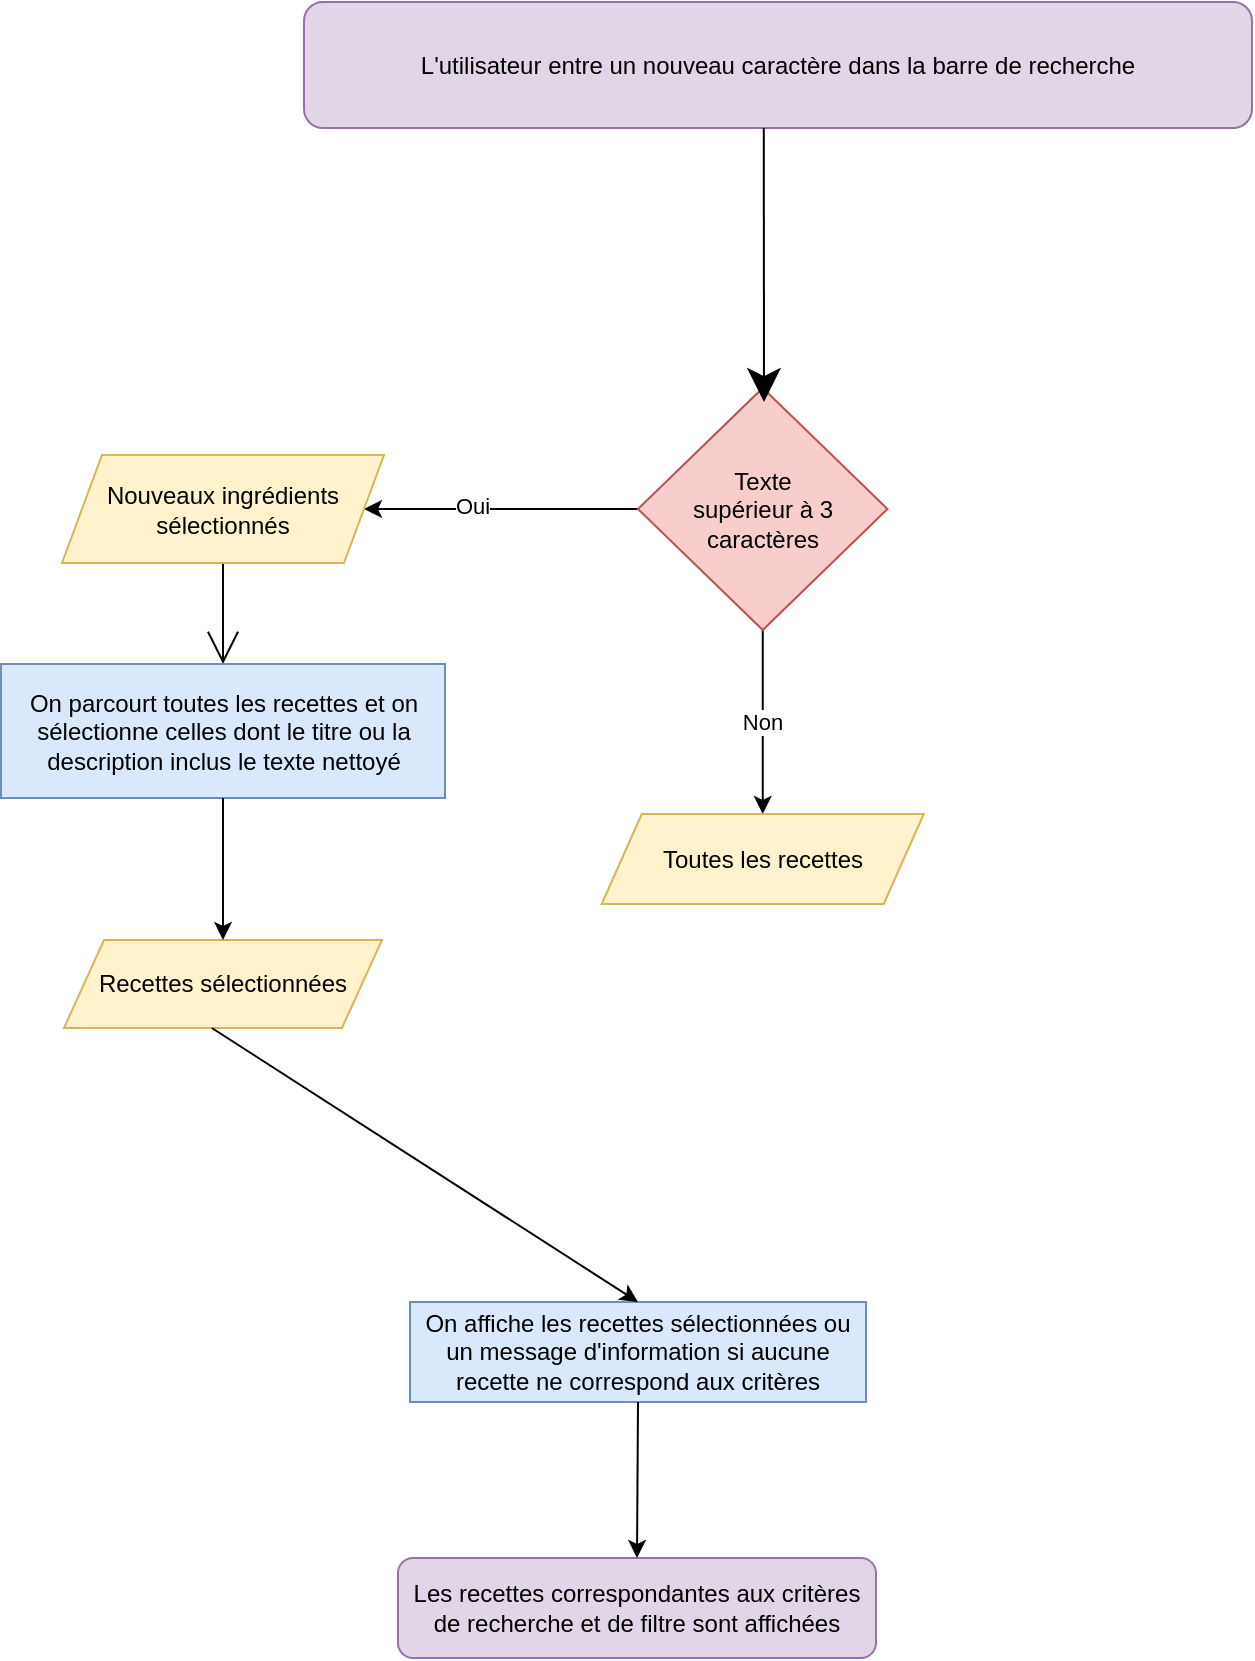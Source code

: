 <mxfile version="15.3.5" type="github">
  <diagram id="p0ud0MAioigI1QmwYaOK" name="Page-1">
    <mxGraphModel dx="1662" dy="772" grid="0" gridSize="10" guides="1" tooltips="1" connect="1" arrows="1" fold="1" page="1" pageScale="1" pageWidth="827" pageHeight="1169" math="0" shadow="0">
      <root>
        <mxCell id="0" />
        <mxCell id="1" parent="0" />
        <mxCell id="00zOwYUux_PG11NLb3bL-1" value="&lt;span&gt;L&#39;utilisateur entre un nouveau caractère dans la barre de recherche&lt;/span&gt;" style="rounded=1;whiteSpace=wrap;html=1;fillColor=#e1d5e7;strokeColor=#9673a6;" parent="1" vertex="1">
          <mxGeometry x="247" y="124" width="474" height="63" as="geometry" />
        </mxCell>
        <mxCell id="00zOwYUux_PG11NLb3bL-12" value="" style="endArrow=classic;html=1;exitX=0;exitY=0.5;exitDx=0;exitDy=0;entryX=1;entryY=0.5;entryDx=0;entryDy=0;" parent="1" source="00zOwYUux_PG11NLb3bL-50" edge="1" target="00zOwYUux_PG11NLb3bL-16">
          <mxGeometry width="50" height="50" relative="1" as="geometry">
            <mxPoint x="368" y="512.5" as="sourcePoint" />
            <mxPoint x="236" y="369" as="targetPoint" />
          </mxGeometry>
        </mxCell>
        <mxCell id="00zOwYUux_PG11NLb3bL-52" value="Oui" style="edgeLabel;html=1;align=center;verticalAlign=middle;resizable=0;points=[];" parent="00zOwYUux_PG11NLb3bL-12" vertex="1" connectable="0">
          <mxGeometry x="0.222" y="-2" relative="1" as="geometry">
            <mxPoint as="offset" />
          </mxGeometry>
        </mxCell>
        <mxCell id="00zOwYUux_PG11NLb3bL-13" value="Non" style="endArrow=classic;html=1;exitX=0.5;exitY=1;exitDx=0;exitDy=0;entryX=0.5;entryY=0;entryDx=0;entryDy=0;" parent="1" source="00zOwYUux_PG11NLb3bL-50" edge="1" target="00zOwYUux_PG11NLb3bL-57">
          <mxGeometry width="50" height="50" relative="1" as="geometry">
            <mxPoint x="428" y="548" as="sourcePoint" />
            <mxPoint x="409" y="531" as="targetPoint" />
            <Array as="points" />
          </mxGeometry>
        </mxCell>
        <mxCell id="ewCCC0XlKSpHmNI_e8Fx-7" style="edgeStyle=none;curved=1;rounded=0;orthogonalLoop=1;jettySize=auto;html=1;exitX=0.5;exitY=1;exitDx=0;exitDy=0;entryX=0.5;entryY=0;entryDx=0;entryDy=0;endArrow=open;startSize=14;endSize=14;sourcePerimeterSpacing=8;targetPerimeterSpacing=8;" parent="1" source="00zOwYUux_PG11NLb3bL-16" target="00zOwYUux_PG11NLb3bL-22" edge="1">
          <mxGeometry relative="1" as="geometry" />
        </mxCell>
        <mxCell id="00zOwYUux_PG11NLb3bL-16" value="&lt;span&gt;Nouveaux ingrédients sélectionnés&lt;/span&gt;" style="shape=parallelogram;perimeter=parallelogramPerimeter;whiteSpace=wrap;html=1;fixedSize=1;fillColor=#fff2cc;strokeColor=#d6b656;" parent="1" vertex="1">
          <mxGeometry x="126" y="350.5" width="161" height="54" as="geometry" />
        </mxCell>
        <mxCell id="00zOwYUux_PG11NLb3bL-22" value="&lt;span&gt;On parcourt toutes les recettes et on sélectionne celles dont le titre ou la description inclus le texte nettoyé&lt;/span&gt;" style="rounded=0;whiteSpace=wrap;html=1;fillColor=#dae8fc;strokeColor=#6c8ebf;" parent="1" vertex="1">
          <mxGeometry x="95.5" y="455" width="222" height="67" as="geometry" />
        </mxCell>
        <mxCell id="00zOwYUux_PG11NLb3bL-24" value="&lt;span&gt;Recettes sélectionnées&lt;/span&gt;" style="shape=parallelogram;perimeter=parallelogramPerimeter;whiteSpace=wrap;html=1;fixedSize=1;fillColor=#fff2cc;strokeColor=#d6b656;" parent="1" vertex="1">
          <mxGeometry x="127" y="593" width="159" height="44" as="geometry" />
        </mxCell>
        <mxCell id="00zOwYUux_PG11NLb3bL-25" value="" style="endArrow=classic;html=1;exitX=0.5;exitY=1;exitDx=0;exitDy=0;entryX=0.5;entryY=0;entryDx=0;entryDy=0;" parent="1" source="00zOwYUux_PG11NLb3bL-22" target="00zOwYUux_PG11NLb3bL-24" edge="1">
          <mxGeometry width="50" height="50" relative="1" as="geometry">
            <mxPoint x="198" y="776" as="sourcePoint" />
            <mxPoint x="166" y="597" as="targetPoint" />
          </mxGeometry>
        </mxCell>
        <mxCell id="00zOwYUux_PG11NLb3bL-36" value="&lt;span&gt;On affiche les recettes sélectionnées ou un message d&#39;information si aucune recette ne correspond aux critères&lt;/span&gt;" style="rounded=0;whiteSpace=wrap;html=1;fillColor=#dae8fc;strokeColor=#6c8ebf;" parent="1" vertex="1">
          <mxGeometry x="300" y="774" width="228" height="50" as="geometry" />
        </mxCell>
        <mxCell id="00zOwYUux_PG11NLb3bL-37" value="" style="endArrow=classic;html=1;exitX=0.465;exitY=1;exitDx=0;exitDy=0;entryX=0.5;entryY=0;entryDx=0;entryDy=0;exitPerimeter=0;" parent="1" source="00zOwYUux_PG11NLb3bL-24" target="00zOwYUux_PG11NLb3bL-36" edge="1">
          <mxGeometry width="50" height="50" relative="1" as="geometry">
            <mxPoint x="408.75" y="761" as="sourcePoint" />
            <mxPoint x="428" y="816" as="targetPoint" />
          </mxGeometry>
        </mxCell>
        <mxCell id="00zOwYUux_PG11NLb3bL-39" value="&lt;span&gt;Les recettes correspondantes aux critères de recherche et de filtre sont affichées&lt;/span&gt;" style="rounded=1;whiteSpace=wrap;html=1;fillColor=#e1d5e7;strokeColor=#9673a6;" parent="1" vertex="1">
          <mxGeometry x="294" y="902" width="239" height="50" as="geometry" />
        </mxCell>
        <mxCell id="00zOwYUux_PG11NLb3bL-40" value="" style="endArrow=classic;html=1;exitX=0.5;exitY=1;exitDx=0;exitDy=0;entryX=0.5;entryY=0;entryDx=0;entryDy=0;" parent="1" source="00zOwYUux_PG11NLb3bL-36" target="00zOwYUux_PG11NLb3bL-39" edge="1">
          <mxGeometry width="50" height="50" relative="1" as="geometry">
            <mxPoint x="432" y="800" as="sourcePoint" />
            <mxPoint x="421" y="814" as="targetPoint" />
            <Array as="points" />
          </mxGeometry>
        </mxCell>
        <mxCell id="00zOwYUux_PG11NLb3bL-50" value="&lt;span&gt;Texte&lt;/span&gt;&lt;br&gt;&lt;span&gt;supérieur à 3 caractères&lt;/span&gt;" style="rhombus;whiteSpace=wrap;html=1;fillColor=#f8cecc;strokeColor=#b85450;" parent="1" vertex="1">
          <mxGeometry x="414" y="317" width="124.75" height="121" as="geometry" />
        </mxCell>
        <mxCell id="00zOwYUux_PG11NLb3bL-57" value="&lt;span&gt;Toutes les recettes&lt;/span&gt;" style="shape=parallelogram;perimeter=parallelogramPerimeter;whiteSpace=wrap;html=1;fixedSize=1;fillColor=#fff2cc;strokeColor=#d6b656;" parent="1" vertex="1">
          <mxGeometry x="395.87" y="530" width="161" height="45" as="geometry" />
        </mxCell>
        <mxCell id="ewCCC0XlKSpHmNI_e8Fx-5" value="" style="endArrow=classic;html=1;startSize=14;endSize=14;sourcePerimeterSpacing=8;targetPerimeterSpacing=8;exitX=0.485;exitY=1;exitDx=0;exitDy=0;exitPerimeter=0;entryX=0.505;entryY=0.058;entryDx=0;entryDy=0;entryPerimeter=0;" parent="1" source="00zOwYUux_PG11NLb3bL-1" target="00zOwYUux_PG11NLb3bL-50" edge="1">
          <mxGeometry width="50" height="50" relative="1" as="geometry">
            <mxPoint x="387" y="534" as="sourcePoint" />
            <mxPoint x="437" y="484" as="targetPoint" />
          </mxGeometry>
        </mxCell>
      </root>
    </mxGraphModel>
  </diagram>
</mxfile>
